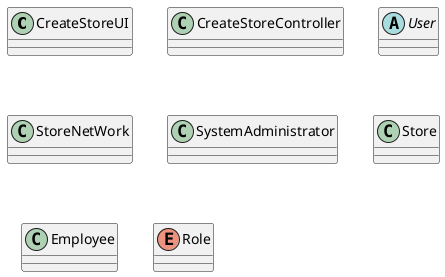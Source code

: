 @startuml
'skinparam monochrome true
skinparam packageStyle rectangle
skinparam shadowing false
skinparam linetype polyline
'skinparam linetype orto

skinparam classAttributeIconSize 0
class CreateStoreUI{
}
class CreateStoreController{
}
'left to right direction

abstract class User{
}
class StoreNetWork{
}
class SystemAdministrator{
}
class Store{
}

class Employee{
}
enum Role{
}



@enduml